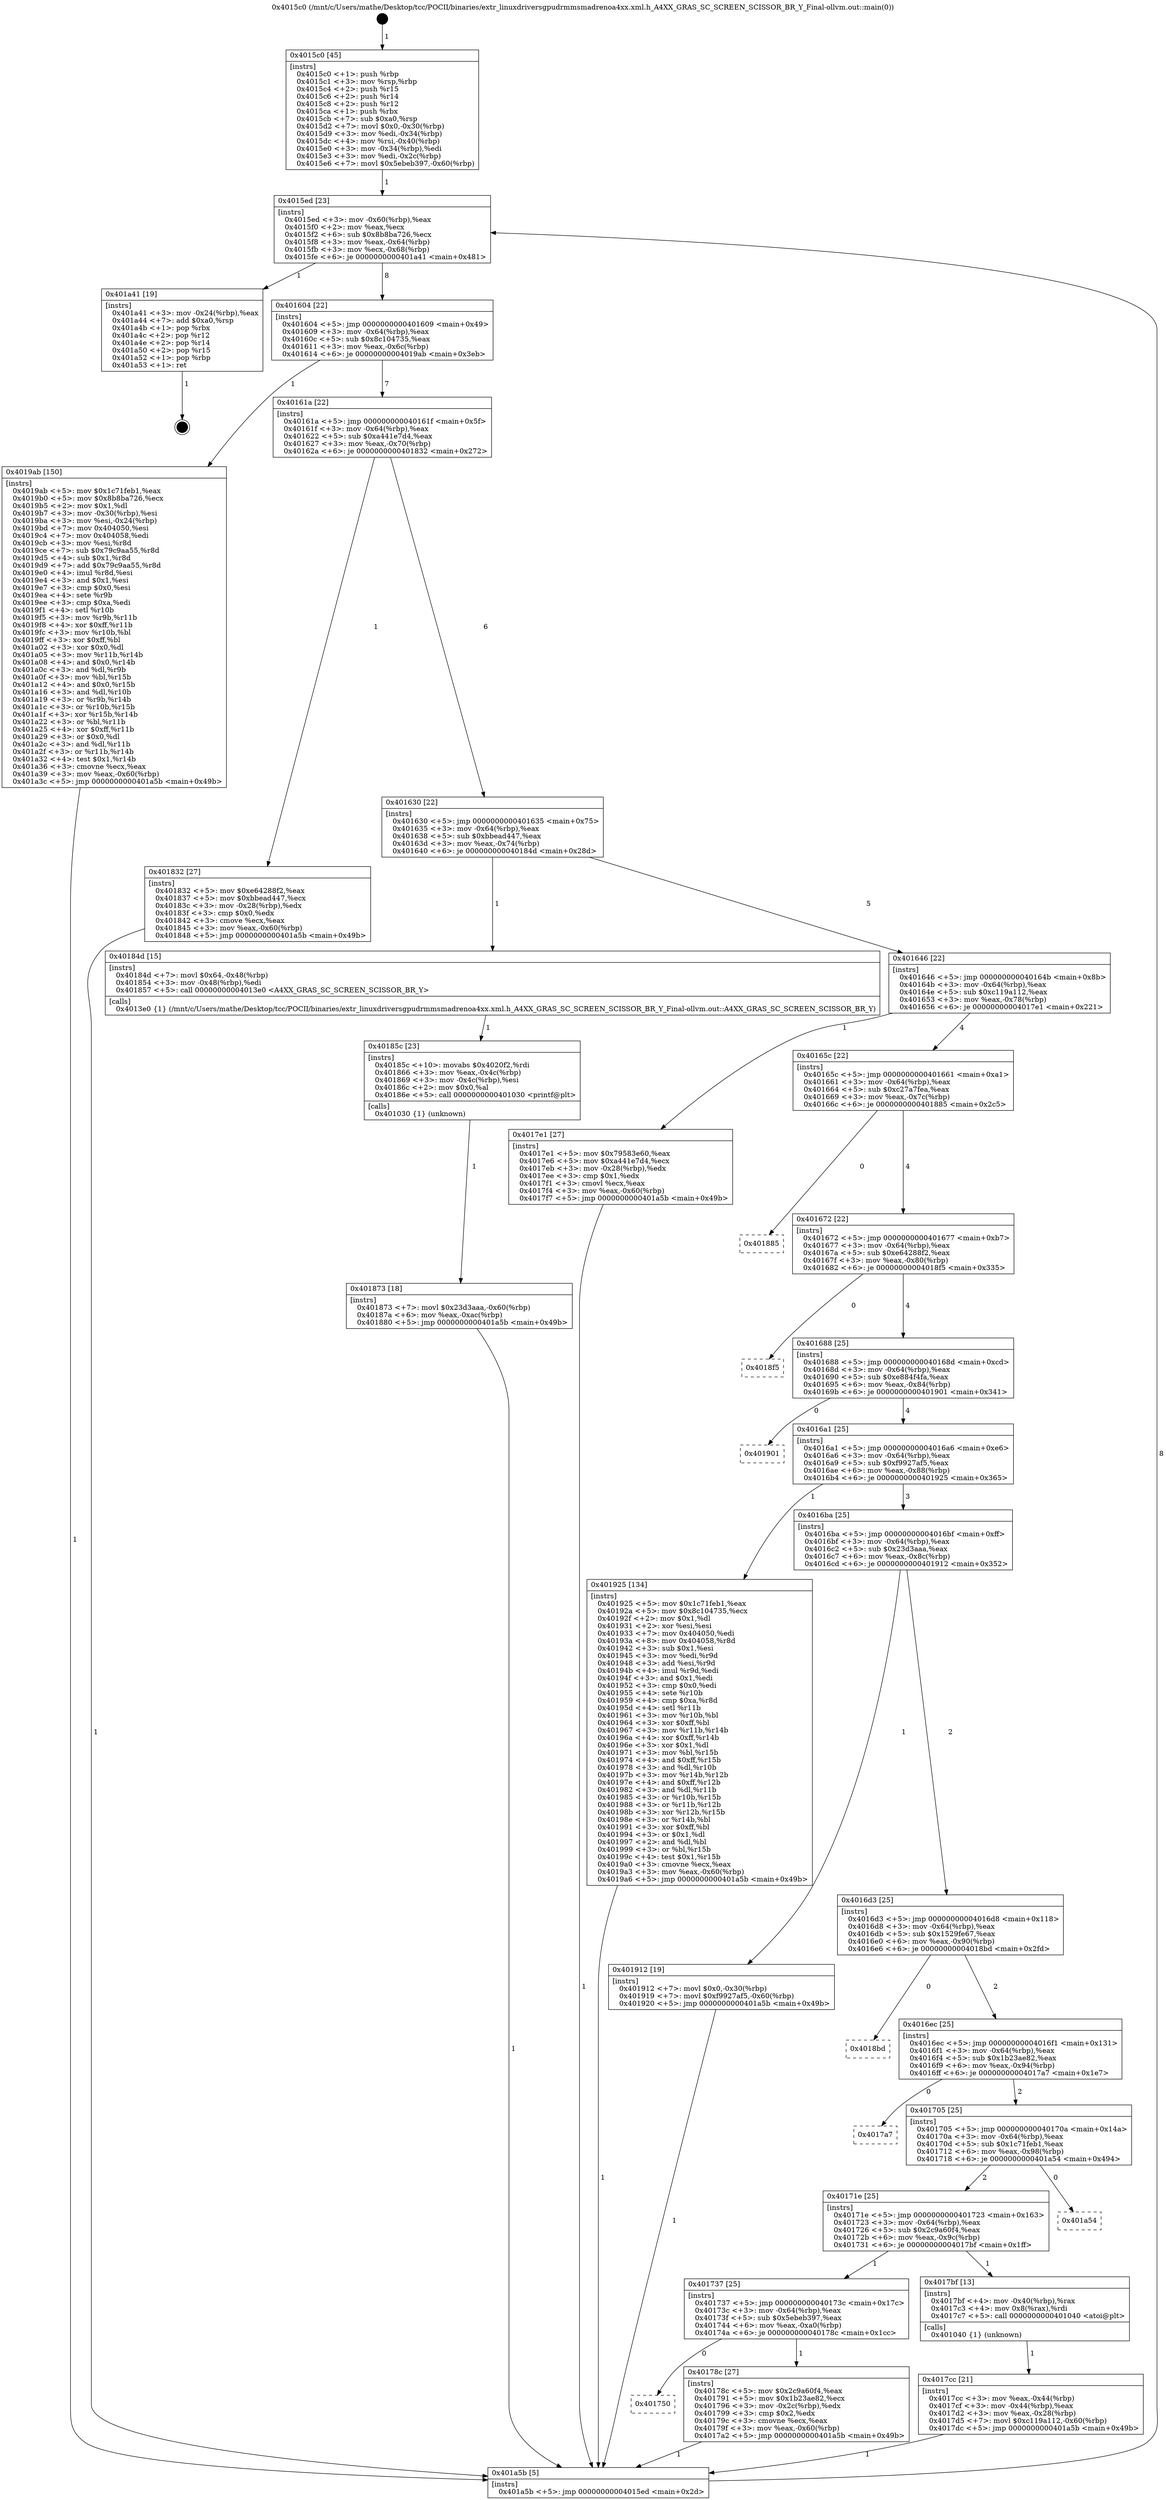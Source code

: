 digraph "0x4015c0" {
  label = "0x4015c0 (/mnt/c/Users/mathe/Desktop/tcc/POCII/binaries/extr_linuxdriversgpudrmmsmadrenoa4xx.xml.h_A4XX_GRAS_SC_SCREEN_SCISSOR_BR_Y_Final-ollvm.out::main(0))"
  labelloc = "t"
  node[shape=record]

  Entry [label="",width=0.3,height=0.3,shape=circle,fillcolor=black,style=filled]
  "0x4015ed" [label="{
     0x4015ed [23]\l
     | [instrs]\l
     &nbsp;&nbsp;0x4015ed \<+3\>: mov -0x60(%rbp),%eax\l
     &nbsp;&nbsp;0x4015f0 \<+2\>: mov %eax,%ecx\l
     &nbsp;&nbsp;0x4015f2 \<+6\>: sub $0x8b8ba726,%ecx\l
     &nbsp;&nbsp;0x4015f8 \<+3\>: mov %eax,-0x64(%rbp)\l
     &nbsp;&nbsp;0x4015fb \<+3\>: mov %ecx,-0x68(%rbp)\l
     &nbsp;&nbsp;0x4015fe \<+6\>: je 0000000000401a41 \<main+0x481\>\l
  }"]
  "0x401a41" [label="{
     0x401a41 [19]\l
     | [instrs]\l
     &nbsp;&nbsp;0x401a41 \<+3\>: mov -0x24(%rbp),%eax\l
     &nbsp;&nbsp;0x401a44 \<+7\>: add $0xa0,%rsp\l
     &nbsp;&nbsp;0x401a4b \<+1\>: pop %rbx\l
     &nbsp;&nbsp;0x401a4c \<+2\>: pop %r12\l
     &nbsp;&nbsp;0x401a4e \<+2\>: pop %r14\l
     &nbsp;&nbsp;0x401a50 \<+2\>: pop %r15\l
     &nbsp;&nbsp;0x401a52 \<+1\>: pop %rbp\l
     &nbsp;&nbsp;0x401a53 \<+1\>: ret\l
  }"]
  "0x401604" [label="{
     0x401604 [22]\l
     | [instrs]\l
     &nbsp;&nbsp;0x401604 \<+5\>: jmp 0000000000401609 \<main+0x49\>\l
     &nbsp;&nbsp;0x401609 \<+3\>: mov -0x64(%rbp),%eax\l
     &nbsp;&nbsp;0x40160c \<+5\>: sub $0x8c104735,%eax\l
     &nbsp;&nbsp;0x401611 \<+3\>: mov %eax,-0x6c(%rbp)\l
     &nbsp;&nbsp;0x401614 \<+6\>: je 00000000004019ab \<main+0x3eb\>\l
  }"]
  Exit [label="",width=0.3,height=0.3,shape=circle,fillcolor=black,style=filled,peripheries=2]
  "0x4019ab" [label="{
     0x4019ab [150]\l
     | [instrs]\l
     &nbsp;&nbsp;0x4019ab \<+5\>: mov $0x1c71feb1,%eax\l
     &nbsp;&nbsp;0x4019b0 \<+5\>: mov $0x8b8ba726,%ecx\l
     &nbsp;&nbsp;0x4019b5 \<+2\>: mov $0x1,%dl\l
     &nbsp;&nbsp;0x4019b7 \<+3\>: mov -0x30(%rbp),%esi\l
     &nbsp;&nbsp;0x4019ba \<+3\>: mov %esi,-0x24(%rbp)\l
     &nbsp;&nbsp;0x4019bd \<+7\>: mov 0x404050,%esi\l
     &nbsp;&nbsp;0x4019c4 \<+7\>: mov 0x404058,%edi\l
     &nbsp;&nbsp;0x4019cb \<+3\>: mov %esi,%r8d\l
     &nbsp;&nbsp;0x4019ce \<+7\>: sub $0x79c9aa55,%r8d\l
     &nbsp;&nbsp;0x4019d5 \<+4\>: sub $0x1,%r8d\l
     &nbsp;&nbsp;0x4019d9 \<+7\>: add $0x79c9aa55,%r8d\l
     &nbsp;&nbsp;0x4019e0 \<+4\>: imul %r8d,%esi\l
     &nbsp;&nbsp;0x4019e4 \<+3\>: and $0x1,%esi\l
     &nbsp;&nbsp;0x4019e7 \<+3\>: cmp $0x0,%esi\l
     &nbsp;&nbsp;0x4019ea \<+4\>: sete %r9b\l
     &nbsp;&nbsp;0x4019ee \<+3\>: cmp $0xa,%edi\l
     &nbsp;&nbsp;0x4019f1 \<+4\>: setl %r10b\l
     &nbsp;&nbsp;0x4019f5 \<+3\>: mov %r9b,%r11b\l
     &nbsp;&nbsp;0x4019f8 \<+4\>: xor $0xff,%r11b\l
     &nbsp;&nbsp;0x4019fc \<+3\>: mov %r10b,%bl\l
     &nbsp;&nbsp;0x4019ff \<+3\>: xor $0xff,%bl\l
     &nbsp;&nbsp;0x401a02 \<+3\>: xor $0x0,%dl\l
     &nbsp;&nbsp;0x401a05 \<+3\>: mov %r11b,%r14b\l
     &nbsp;&nbsp;0x401a08 \<+4\>: and $0x0,%r14b\l
     &nbsp;&nbsp;0x401a0c \<+3\>: and %dl,%r9b\l
     &nbsp;&nbsp;0x401a0f \<+3\>: mov %bl,%r15b\l
     &nbsp;&nbsp;0x401a12 \<+4\>: and $0x0,%r15b\l
     &nbsp;&nbsp;0x401a16 \<+3\>: and %dl,%r10b\l
     &nbsp;&nbsp;0x401a19 \<+3\>: or %r9b,%r14b\l
     &nbsp;&nbsp;0x401a1c \<+3\>: or %r10b,%r15b\l
     &nbsp;&nbsp;0x401a1f \<+3\>: xor %r15b,%r14b\l
     &nbsp;&nbsp;0x401a22 \<+3\>: or %bl,%r11b\l
     &nbsp;&nbsp;0x401a25 \<+4\>: xor $0xff,%r11b\l
     &nbsp;&nbsp;0x401a29 \<+3\>: or $0x0,%dl\l
     &nbsp;&nbsp;0x401a2c \<+3\>: and %dl,%r11b\l
     &nbsp;&nbsp;0x401a2f \<+3\>: or %r11b,%r14b\l
     &nbsp;&nbsp;0x401a32 \<+4\>: test $0x1,%r14b\l
     &nbsp;&nbsp;0x401a36 \<+3\>: cmovne %ecx,%eax\l
     &nbsp;&nbsp;0x401a39 \<+3\>: mov %eax,-0x60(%rbp)\l
     &nbsp;&nbsp;0x401a3c \<+5\>: jmp 0000000000401a5b \<main+0x49b\>\l
  }"]
  "0x40161a" [label="{
     0x40161a [22]\l
     | [instrs]\l
     &nbsp;&nbsp;0x40161a \<+5\>: jmp 000000000040161f \<main+0x5f\>\l
     &nbsp;&nbsp;0x40161f \<+3\>: mov -0x64(%rbp),%eax\l
     &nbsp;&nbsp;0x401622 \<+5\>: sub $0xa441e7d4,%eax\l
     &nbsp;&nbsp;0x401627 \<+3\>: mov %eax,-0x70(%rbp)\l
     &nbsp;&nbsp;0x40162a \<+6\>: je 0000000000401832 \<main+0x272\>\l
  }"]
  "0x401873" [label="{
     0x401873 [18]\l
     | [instrs]\l
     &nbsp;&nbsp;0x401873 \<+7\>: movl $0x23d3aaa,-0x60(%rbp)\l
     &nbsp;&nbsp;0x40187a \<+6\>: mov %eax,-0xac(%rbp)\l
     &nbsp;&nbsp;0x401880 \<+5\>: jmp 0000000000401a5b \<main+0x49b\>\l
  }"]
  "0x401832" [label="{
     0x401832 [27]\l
     | [instrs]\l
     &nbsp;&nbsp;0x401832 \<+5\>: mov $0xe64288f2,%eax\l
     &nbsp;&nbsp;0x401837 \<+5\>: mov $0xbbead447,%ecx\l
     &nbsp;&nbsp;0x40183c \<+3\>: mov -0x28(%rbp),%edx\l
     &nbsp;&nbsp;0x40183f \<+3\>: cmp $0x0,%edx\l
     &nbsp;&nbsp;0x401842 \<+3\>: cmove %ecx,%eax\l
     &nbsp;&nbsp;0x401845 \<+3\>: mov %eax,-0x60(%rbp)\l
     &nbsp;&nbsp;0x401848 \<+5\>: jmp 0000000000401a5b \<main+0x49b\>\l
  }"]
  "0x401630" [label="{
     0x401630 [22]\l
     | [instrs]\l
     &nbsp;&nbsp;0x401630 \<+5\>: jmp 0000000000401635 \<main+0x75\>\l
     &nbsp;&nbsp;0x401635 \<+3\>: mov -0x64(%rbp),%eax\l
     &nbsp;&nbsp;0x401638 \<+5\>: sub $0xbbead447,%eax\l
     &nbsp;&nbsp;0x40163d \<+3\>: mov %eax,-0x74(%rbp)\l
     &nbsp;&nbsp;0x401640 \<+6\>: je 000000000040184d \<main+0x28d\>\l
  }"]
  "0x40185c" [label="{
     0x40185c [23]\l
     | [instrs]\l
     &nbsp;&nbsp;0x40185c \<+10\>: movabs $0x4020f2,%rdi\l
     &nbsp;&nbsp;0x401866 \<+3\>: mov %eax,-0x4c(%rbp)\l
     &nbsp;&nbsp;0x401869 \<+3\>: mov -0x4c(%rbp),%esi\l
     &nbsp;&nbsp;0x40186c \<+2\>: mov $0x0,%al\l
     &nbsp;&nbsp;0x40186e \<+5\>: call 0000000000401030 \<printf@plt\>\l
     | [calls]\l
     &nbsp;&nbsp;0x401030 \{1\} (unknown)\l
  }"]
  "0x40184d" [label="{
     0x40184d [15]\l
     | [instrs]\l
     &nbsp;&nbsp;0x40184d \<+7\>: movl $0x64,-0x48(%rbp)\l
     &nbsp;&nbsp;0x401854 \<+3\>: mov -0x48(%rbp),%edi\l
     &nbsp;&nbsp;0x401857 \<+5\>: call 00000000004013e0 \<A4XX_GRAS_SC_SCREEN_SCISSOR_BR_Y\>\l
     | [calls]\l
     &nbsp;&nbsp;0x4013e0 \{1\} (/mnt/c/Users/mathe/Desktop/tcc/POCII/binaries/extr_linuxdriversgpudrmmsmadrenoa4xx.xml.h_A4XX_GRAS_SC_SCREEN_SCISSOR_BR_Y_Final-ollvm.out::A4XX_GRAS_SC_SCREEN_SCISSOR_BR_Y)\l
  }"]
  "0x401646" [label="{
     0x401646 [22]\l
     | [instrs]\l
     &nbsp;&nbsp;0x401646 \<+5\>: jmp 000000000040164b \<main+0x8b\>\l
     &nbsp;&nbsp;0x40164b \<+3\>: mov -0x64(%rbp),%eax\l
     &nbsp;&nbsp;0x40164e \<+5\>: sub $0xc119a112,%eax\l
     &nbsp;&nbsp;0x401653 \<+3\>: mov %eax,-0x78(%rbp)\l
     &nbsp;&nbsp;0x401656 \<+6\>: je 00000000004017e1 \<main+0x221\>\l
  }"]
  "0x4017cc" [label="{
     0x4017cc [21]\l
     | [instrs]\l
     &nbsp;&nbsp;0x4017cc \<+3\>: mov %eax,-0x44(%rbp)\l
     &nbsp;&nbsp;0x4017cf \<+3\>: mov -0x44(%rbp),%eax\l
     &nbsp;&nbsp;0x4017d2 \<+3\>: mov %eax,-0x28(%rbp)\l
     &nbsp;&nbsp;0x4017d5 \<+7\>: movl $0xc119a112,-0x60(%rbp)\l
     &nbsp;&nbsp;0x4017dc \<+5\>: jmp 0000000000401a5b \<main+0x49b\>\l
  }"]
  "0x4017e1" [label="{
     0x4017e1 [27]\l
     | [instrs]\l
     &nbsp;&nbsp;0x4017e1 \<+5\>: mov $0x79583e60,%eax\l
     &nbsp;&nbsp;0x4017e6 \<+5\>: mov $0xa441e7d4,%ecx\l
     &nbsp;&nbsp;0x4017eb \<+3\>: mov -0x28(%rbp),%edx\l
     &nbsp;&nbsp;0x4017ee \<+3\>: cmp $0x1,%edx\l
     &nbsp;&nbsp;0x4017f1 \<+3\>: cmovl %ecx,%eax\l
     &nbsp;&nbsp;0x4017f4 \<+3\>: mov %eax,-0x60(%rbp)\l
     &nbsp;&nbsp;0x4017f7 \<+5\>: jmp 0000000000401a5b \<main+0x49b\>\l
  }"]
  "0x40165c" [label="{
     0x40165c [22]\l
     | [instrs]\l
     &nbsp;&nbsp;0x40165c \<+5\>: jmp 0000000000401661 \<main+0xa1\>\l
     &nbsp;&nbsp;0x401661 \<+3\>: mov -0x64(%rbp),%eax\l
     &nbsp;&nbsp;0x401664 \<+5\>: sub $0xc27a7fea,%eax\l
     &nbsp;&nbsp;0x401669 \<+3\>: mov %eax,-0x7c(%rbp)\l
     &nbsp;&nbsp;0x40166c \<+6\>: je 0000000000401885 \<main+0x2c5\>\l
  }"]
  "0x4015c0" [label="{
     0x4015c0 [45]\l
     | [instrs]\l
     &nbsp;&nbsp;0x4015c0 \<+1\>: push %rbp\l
     &nbsp;&nbsp;0x4015c1 \<+3\>: mov %rsp,%rbp\l
     &nbsp;&nbsp;0x4015c4 \<+2\>: push %r15\l
     &nbsp;&nbsp;0x4015c6 \<+2\>: push %r14\l
     &nbsp;&nbsp;0x4015c8 \<+2\>: push %r12\l
     &nbsp;&nbsp;0x4015ca \<+1\>: push %rbx\l
     &nbsp;&nbsp;0x4015cb \<+7\>: sub $0xa0,%rsp\l
     &nbsp;&nbsp;0x4015d2 \<+7\>: movl $0x0,-0x30(%rbp)\l
     &nbsp;&nbsp;0x4015d9 \<+3\>: mov %edi,-0x34(%rbp)\l
     &nbsp;&nbsp;0x4015dc \<+4\>: mov %rsi,-0x40(%rbp)\l
     &nbsp;&nbsp;0x4015e0 \<+3\>: mov -0x34(%rbp),%edi\l
     &nbsp;&nbsp;0x4015e3 \<+3\>: mov %edi,-0x2c(%rbp)\l
     &nbsp;&nbsp;0x4015e6 \<+7\>: movl $0x5ebeb397,-0x60(%rbp)\l
  }"]
  "0x401885" [label="{
     0x401885\l
  }", style=dashed]
  "0x401672" [label="{
     0x401672 [22]\l
     | [instrs]\l
     &nbsp;&nbsp;0x401672 \<+5\>: jmp 0000000000401677 \<main+0xb7\>\l
     &nbsp;&nbsp;0x401677 \<+3\>: mov -0x64(%rbp),%eax\l
     &nbsp;&nbsp;0x40167a \<+5\>: sub $0xe64288f2,%eax\l
     &nbsp;&nbsp;0x40167f \<+3\>: mov %eax,-0x80(%rbp)\l
     &nbsp;&nbsp;0x401682 \<+6\>: je 00000000004018f5 \<main+0x335\>\l
  }"]
  "0x401a5b" [label="{
     0x401a5b [5]\l
     | [instrs]\l
     &nbsp;&nbsp;0x401a5b \<+5\>: jmp 00000000004015ed \<main+0x2d\>\l
  }"]
  "0x4018f5" [label="{
     0x4018f5\l
  }", style=dashed]
  "0x401688" [label="{
     0x401688 [25]\l
     | [instrs]\l
     &nbsp;&nbsp;0x401688 \<+5\>: jmp 000000000040168d \<main+0xcd\>\l
     &nbsp;&nbsp;0x40168d \<+3\>: mov -0x64(%rbp),%eax\l
     &nbsp;&nbsp;0x401690 \<+5\>: sub $0xe884f4fa,%eax\l
     &nbsp;&nbsp;0x401695 \<+6\>: mov %eax,-0x84(%rbp)\l
     &nbsp;&nbsp;0x40169b \<+6\>: je 0000000000401901 \<main+0x341\>\l
  }"]
  "0x401750" [label="{
     0x401750\l
  }", style=dashed]
  "0x401901" [label="{
     0x401901\l
  }", style=dashed]
  "0x4016a1" [label="{
     0x4016a1 [25]\l
     | [instrs]\l
     &nbsp;&nbsp;0x4016a1 \<+5\>: jmp 00000000004016a6 \<main+0xe6\>\l
     &nbsp;&nbsp;0x4016a6 \<+3\>: mov -0x64(%rbp),%eax\l
     &nbsp;&nbsp;0x4016a9 \<+5\>: sub $0xf9927af5,%eax\l
     &nbsp;&nbsp;0x4016ae \<+6\>: mov %eax,-0x88(%rbp)\l
     &nbsp;&nbsp;0x4016b4 \<+6\>: je 0000000000401925 \<main+0x365\>\l
  }"]
  "0x40178c" [label="{
     0x40178c [27]\l
     | [instrs]\l
     &nbsp;&nbsp;0x40178c \<+5\>: mov $0x2c9a60f4,%eax\l
     &nbsp;&nbsp;0x401791 \<+5\>: mov $0x1b23ae82,%ecx\l
     &nbsp;&nbsp;0x401796 \<+3\>: mov -0x2c(%rbp),%edx\l
     &nbsp;&nbsp;0x401799 \<+3\>: cmp $0x2,%edx\l
     &nbsp;&nbsp;0x40179c \<+3\>: cmovne %ecx,%eax\l
     &nbsp;&nbsp;0x40179f \<+3\>: mov %eax,-0x60(%rbp)\l
     &nbsp;&nbsp;0x4017a2 \<+5\>: jmp 0000000000401a5b \<main+0x49b\>\l
  }"]
  "0x401925" [label="{
     0x401925 [134]\l
     | [instrs]\l
     &nbsp;&nbsp;0x401925 \<+5\>: mov $0x1c71feb1,%eax\l
     &nbsp;&nbsp;0x40192a \<+5\>: mov $0x8c104735,%ecx\l
     &nbsp;&nbsp;0x40192f \<+2\>: mov $0x1,%dl\l
     &nbsp;&nbsp;0x401931 \<+2\>: xor %esi,%esi\l
     &nbsp;&nbsp;0x401933 \<+7\>: mov 0x404050,%edi\l
     &nbsp;&nbsp;0x40193a \<+8\>: mov 0x404058,%r8d\l
     &nbsp;&nbsp;0x401942 \<+3\>: sub $0x1,%esi\l
     &nbsp;&nbsp;0x401945 \<+3\>: mov %edi,%r9d\l
     &nbsp;&nbsp;0x401948 \<+3\>: add %esi,%r9d\l
     &nbsp;&nbsp;0x40194b \<+4\>: imul %r9d,%edi\l
     &nbsp;&nbsp;0x40194f \<+3\>: and $0x1,%edi\l
     &nbsp;&nbsp;0x401952 \<+3\>: cmp $0x0,%edi\l
     &nbsp;&nbsp;0x401955 \<+4\>: sete %r10b\l
     &nbsp;&nbsp;0x401959 \<+4\>: cmp $0xa,%r8d\l
     &nbsp;&nbsp;0x40195d \<+4\>: setl %r11b\l
     &nbsp;&nbsp;0x401961 \<+3\>: mov %r10b,%bl\l
     &nbsp;&nbsp;0x401964 \<+3\>: xor $0xff,%bl\l
     &nbsp;&nbsp;0x401967 \<+3\>: mov %r11b,%r14b\l
     &nbsp;&nbsp;0x40196a \<+4\>: xor $0xff,%r14b\l
     &nbsp;&nbsp;0x40196e \<+3\>: xor $0x1,%dl\l
     &nbsp;&nbsp;0x401971 \<+3\>: mov %bl,%r15b\l
     &nbsp;&nbsp;0x401974 \<+4\>: and $0xff,%r15b\l
     &nbsp;&nbsp;0x401978 \<+3\>: and %dl,%r10b\l
     &nbsp;&nbsp;0x40197b \<+3\>: mov %r14b,%r12b\l
     &nbsp;&nbsp;0x40197e \<+4\>: and $0xff,%r12b\l
     &nbsp;&nbsp;0x401982 \<+3\>: and %dl,%r11b\l
     &nbsp;&nbsp;0x401985 \<+3\>: or %r10b,%r15b\l
     &nbsp;&nbsp;0x401988 \<+3\>: or %r11b,%r12b\l
     &nbsp;&nbsp;0x40198b \<+3\>: xor %r12b,%r15b\l
     &nbsp;&nbsp;0x40198e \<+3\>: or %r14b,%bl\l
     &nbsp;&nbsp;0x401991 \<+3\>: xor $0xff,%bl\l
     &nbsp;&nbsp;0x401994 \<+3\>: or $0x1,%dl\l
     &nbsp;&nbsp;0x401997 \<+2\>: and %dl,%bl\l
     &nbsp;&nbsp;0x401999 \<+3\>: or %bl,%r15b\l
     &nbsp;&nbsp;0x40199c \<+4\>: test $0x1,%r15b\l
     &nbsp;&nbsp;0x4019a0 \<+3\>: cmovne %ecx,%eax\l
     &nbsp;&nbsp;0x4019a3 \<+3\>: mov %eax,-0x60(%rbp)\l
     &nbsp;&nbsp;0x4019a6 \<+5\>: jmp 0000000000401a5b \<main+0x49b\>\l
  }"]
  "0x4016ba" [label="{
     0x4016ba [25]\l
     | [instrs]\l
     &nbsp;&nbsp;0x4016ba \<+5\>: jmp 00000000004016bf \<main+0xff\>\l
     &nbsp;&nbsp;0x4016bf \<+3\>: mov -0x64(%rbp),%eax\l
     &nbsp;&nbsp;0x4016c2 \<+5\>: sub $0x23d3aaa,%eax\l
     &nbsp;&nbsp;0x4016c7 \<+6\>: mov %eax,-0x8c(%rbp)\l
     &nbsp;&nbsp;0x4016cd \<+6\>: je 0000000000401912 \<main+0x352\>\l
  }"]
  "0x401737" [label="{
     0x401737 [25]\l
     | [instrs]\l
     &nbsp;&nbsp;0x401737 \<+5\>: jmp 000000000040173c \<main+0x17c\>\l
     &nbsp;&nbsp;0x40173c \<+3\>: mov -0x64(%rbp),%eax\l
     &nbsp;&nbsp;0x40173f \<+5\>: sub $0x5ebeb397,%eax\l
     &nbsp;&nbsp;0x401744 \<+6\>: mov %eax,-0xa0(%rbp)\l
     &nbsp;&nbsp;0x40174a \<+6\>: je 000000000040178c \<main+0x1cc\>\l
  }"]
  "0x401912" [label="{
     0x401912 [19]\l
     | [instrs]\l
     &nbsp;&nbsp;0x401912 \<+7\>: movl $0x0,-0x30(%rbp)\l
     &nbsp;&nbsp;0x401919 \<+7\>: movl $0xf9927af5,-0x60(%rbp)\l
     &nbsp;&nbsp;0x401920 \<+5\>: jmp 0000000000401a5b \<main+0x49b\>\l
  }"]
  "0x4016d3" [label="{
     0x4016d3 [25]\l
     | [instrs]\l
     &nbsp;&nbsp;0x4016d3 \<+5\>: jmp 00000000004016d8 \<main+0x118\>\l
     &nbsp;&nbsp;0x4016d8 \<+3\>: mov -0x64(%rbp),%eax\l
     &nbsp;&nbsp;0x4016db \<+5\>: sub $0x1529fe67,%eax\l
     &nbsp;&nbsp;0x4016e0 \<+6\>: mov %eax,-0x90(%rbp)\l
     &nbsp;&nbsp;0x4016e6 \<+6\>: je 00000000004018bd \<main+0x2fd\>\l
  }"]
  "0x4017bf" [label="{
     0x4017bf [13]\l
     | [instrs]\l
     &nbsp;&nbsp;0x4017bf \<+4\>: mov -0x40(%rbp),%rax\l
     &nbsp;&nbsp;0x4017c3 \<+4\>: mov 0x8(%rax),%rdi\l
     &nbsp;&nbsp;0x4017c7 \<+5\>: call 0000000000401040 \<atoi@plt\>\l
     | [calls]\l
     &nbsp;&nbsp;0x401040 \{1\} (unknown)\l
  }"]
  "0x4018bd" [label="{
     0x4018bd\l
  }", style=dashed]
  "0x4016ec" [label="{
     0x4016ec [25]\l
     | [instrs]\l
     &nbsp;&nbsp;0x4016ec \<+5\>: jmp 00000000004016f1 \<main+0x131\>\l
     &nbsp;&nbsp;0x4016f1 \<+3\>: mov -0x64(%rbp),%eax\l
     &nbsp;&nbsp;0x4016f4 \<+5\>: sub $0x1b23ae82,%eax\l
     &nbsp;&nbsp;0x4016f9 \<+6\>: mov %eax,-0x94(%rbp)\l
     &nbsp;&nbsp;0x4016ff \<+6\>: je 00000000004017a7 \<main+0x1e7\>\l
  }"]
  "0x40171e" [label="{
     0x40171e [25]\l
     | [instrs]\l
     &nbsp;&nbsp;0x40171e \<+5\>: jmp 0000000000401723 \<main+0x163\>\l
     &nbsp;&nbsp;0x401723 \<+3\>: mov -0x64(%rbp),%eax\l
     &nbsp;&nbsp;0x401726 \<+5\>: sub $0x2c9a60f4,%eax\l
     &nbsp;&nbsp;0x40172b \<+6\>: mov %eax,-0x9c(%rbp)\l
     &nbsp;&nbsp;0x401731 \<+6\>: je 00000000004017bf \<main+0x1ff\>\l
  }"]
  "0x4017a7" [label="{
     0x4017a7\l
  }", style=dashed]
  "0x401705" [label="{
     0x401705 [25]\l
     | [instrs]\l
     &nbsp;&nbsp;0x401705 \<+5\>: jmp 000000000040170a \<main+0x14a\>\l
     &nbsp;&nbsp;0x40170a \<+3\>: mov -0x64(%rbp),%eax\l
     &nbsp;&nbsp;0x40170d \<+5\>: sub $0x1c71feb1,%eax\l
     &nbsp;&nbsp;0x401712 \<+6\>: mov %eax,-0x98(%rbp)\l
     &nbsp;&nbsp;0x401718 \<+6\>: je 0000000000401a54 \<main+0x494\>\l
  }"]
  "0x401a54" [label="{
     0x401a54\l
  }", style=dashed]
  Entry -> "0x4015c0" [label=" 1"]
  "0x4015ed" -> "0x401a41" [label=" 1"]
  "0x4015ed" -> "0x401604" [label=" 8"]
  "0x401a41" -> Exit [label=" 1"]
  "0x401604" -> "0x4019ab" [label=" 1"]
  "0x401604" -> "0x40161a" [label=" 7"]
  "0x4019ab" -> "0x401a5b" [label=" 1"]
  "0x40161a" -> "0x401832" [label=" 1"]
  "0x40161a" -> "0x401630" [label=" 6"]
  "0x401925" -> "0x401a5b" [label=" 1"]
  "0x401630" -> "0x40184d" [label=" 1"]
  "0x401630" -> "0x401646" [label=" 5"]
  "0x401912" -> "0x401a5b" [label=" 1"]
  "0x401646" -> "0x4017e1" [label=" 1"]
  "0x401646" -> "0x40165c" [label=" 4"]
  "0x401873" -> "0x401a5b" [label=" 1"]
  "0x40165c" -> "0x401885" [label=" 0"]
  "0x40165c" -> "0x401672" [label=" 4"]
  "0x40185c" -> "0x401873" [label=" 1"]
  "0x401672" -> "0x4018f5" [label=" 0"]
  "0x401672" -> "0x401688" [label=" 4"]
  "0x40184d" -> "0x40185c" [label=" 1"]
  "0x401688" -> "0x401901" [label=" 0"]
  "0x401688" -> "0x4016a1" [label=" 4"]
  "0x401832" -> "0x401a5b" [label=" 1"]
  "0x4016a1" -> "0x401925" [label=" 1"]
  "0x4016a1" -> "0x4016ba" [label=" 3"]
  "0x4017e1" -> "0x401a5b" [label=" 1"]
  "0x4016ba" -> "0x401912" [label=" 1"]
  "0x4016ba" -> "0x4016d3" [label=" 2"]
  "0x4017bf" -> "0x4017cc" [label=" 1"]
  "0x4016d3" -> "0x4018bd" [label=" 0"]
  "0x4016d3" -> "0x4016ec" [label=" 2"]
  "0x401a5b" -> "0x4015ed" [label=" 8"]
  "0x4016ec" -> "0x4017a7" [label=" 0"]
  "0x4016ec" -> "0x401705" [label=" 2"]
  "0x40178c" -> "0x401a5b" [label=" 1"]
  "0x401705" -> "0x401a54" [label=" 0"]
  "0x401705" -> "0x40171e" [label=" 2"]
  "0x4015c0" -> "0x4015ed" [label=" 1"]
  "0x40171e" -> "0x4017bf" [label=" 1"]
  "0x40171e" -> "0x401737" [label=" 1"]
  "0x4017cc" -> "0x401a5b" [label=" 1"]
  "0x401737" -> "0x40178c" [label=" 1"]
  "0x401737" -> "0x401750" [label=" 0"]
}
